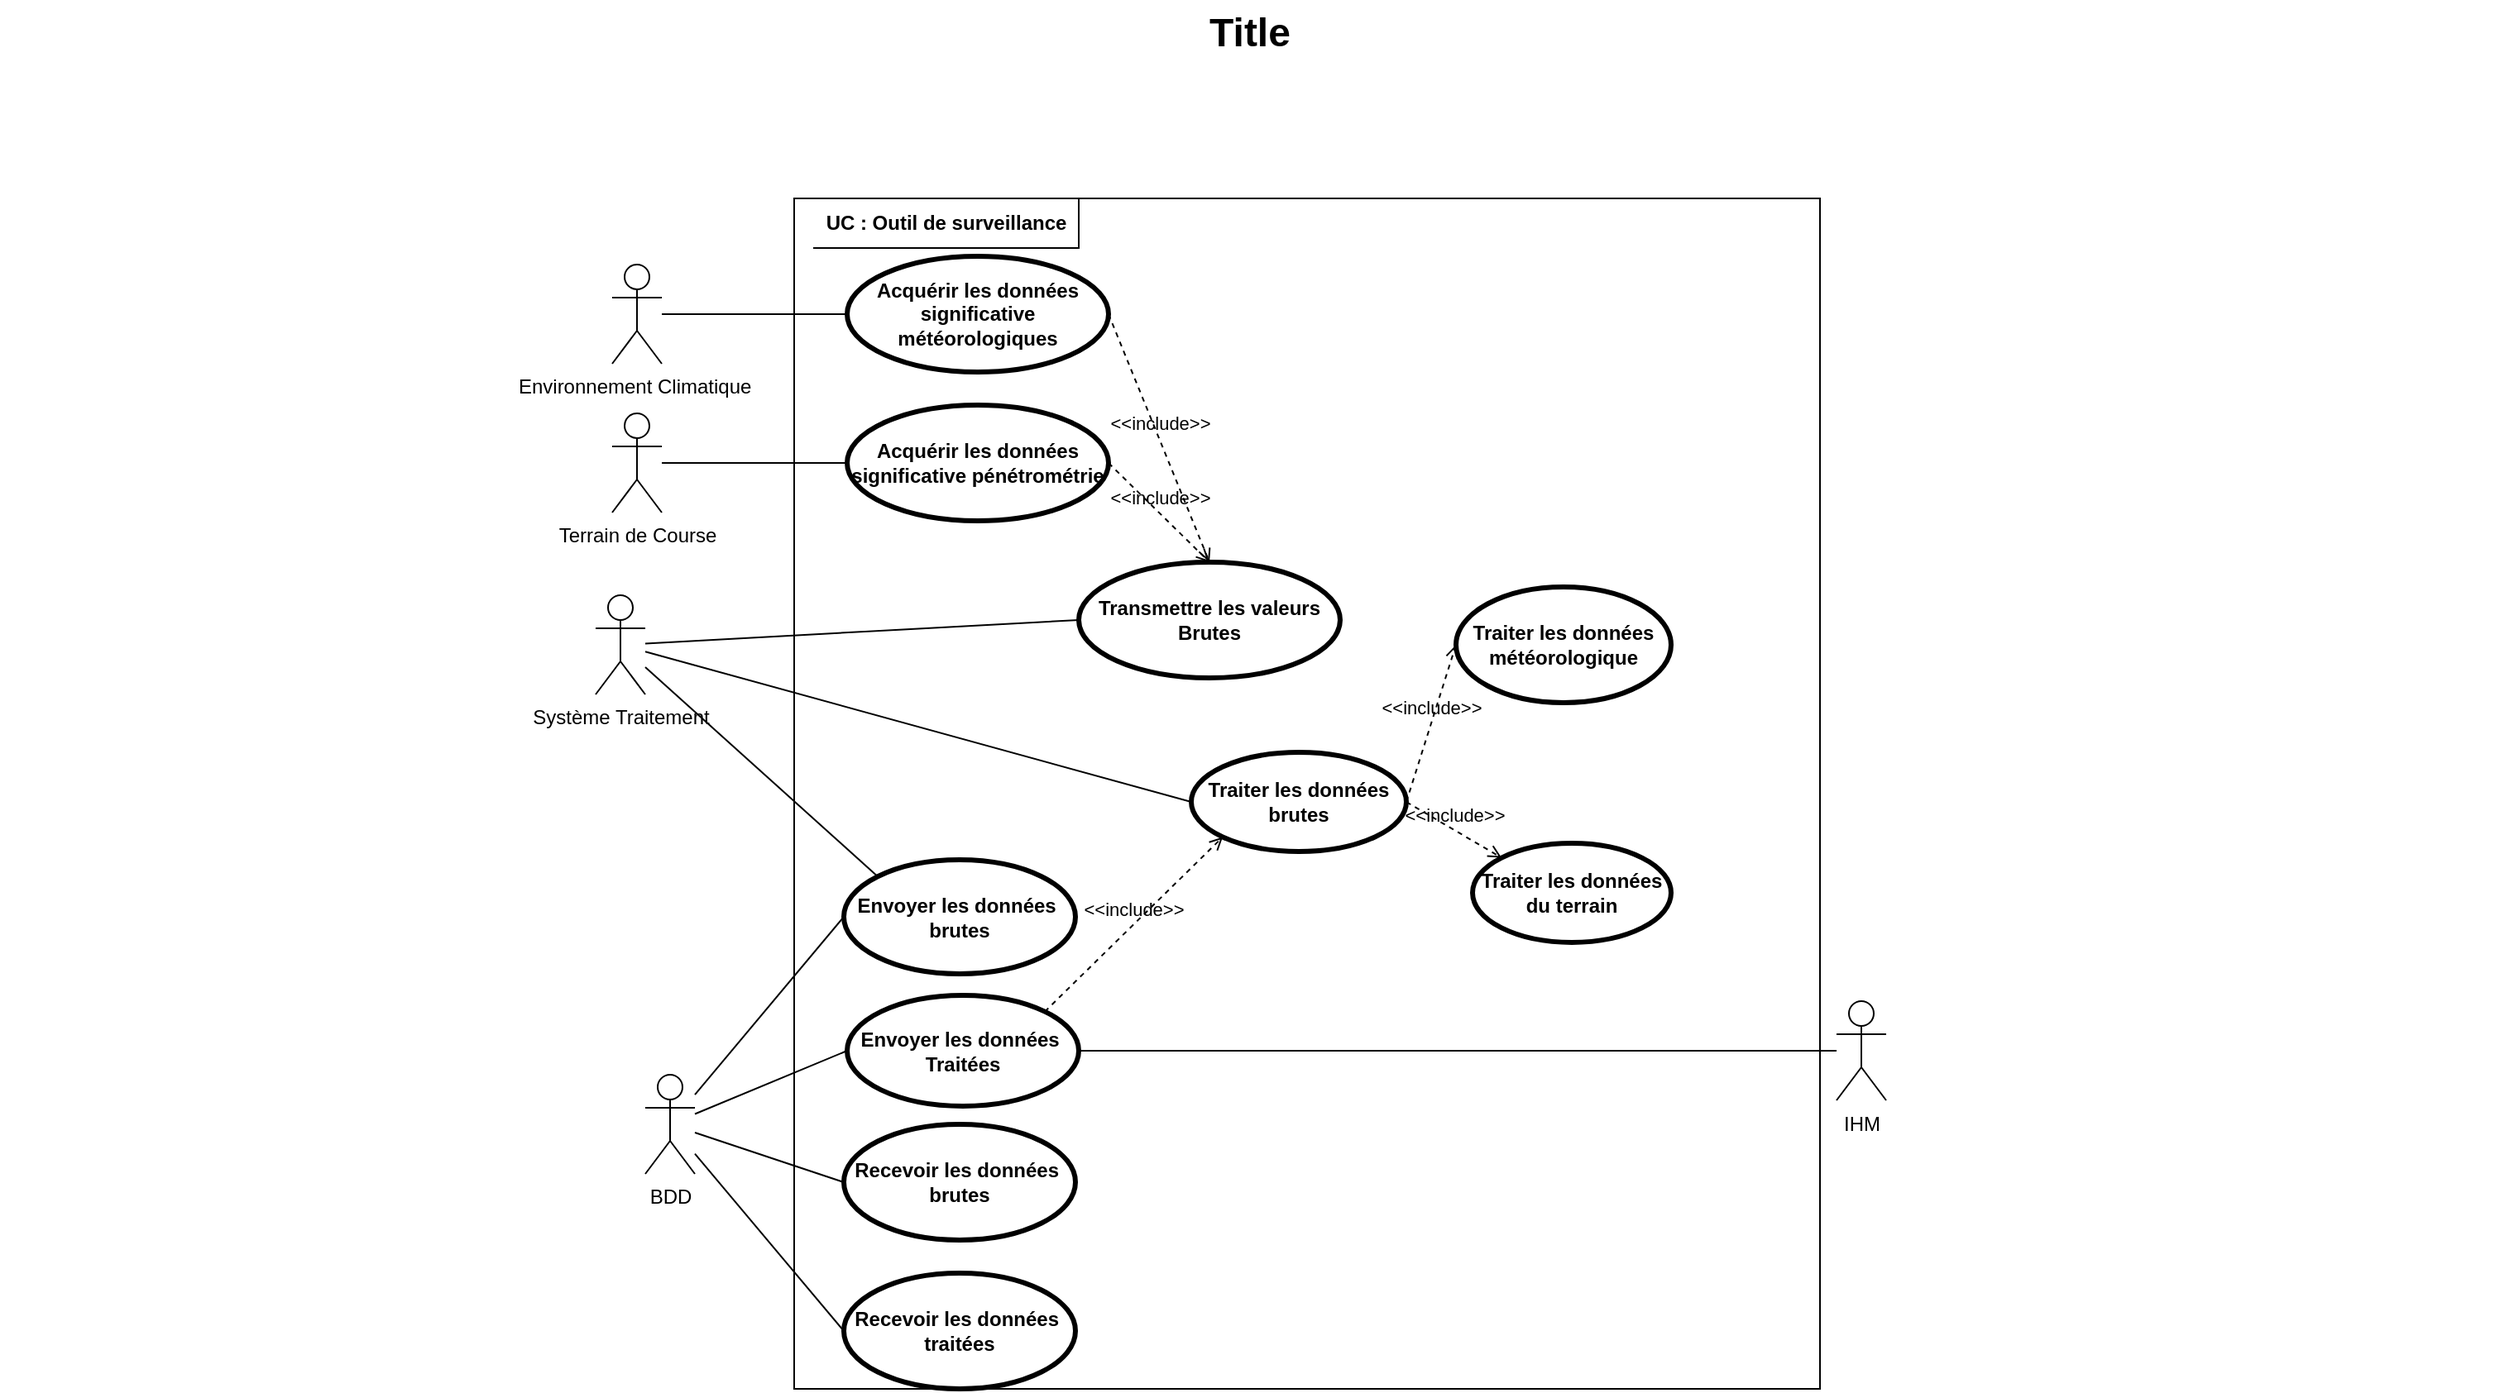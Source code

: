 <mxfile version="26.0.10">
  <diagram name="Page-1" id="929967ad-93f9-6ef4-fab6-5d389245f69c">
    <mxGraphModel dx="1715" dy="772" grid="1" gridSize="10" guides="1" tooltips="1" connect="1" arrows="1" fold="1" page="1" pageScale="1.5" pageWidth="1169" pageHeight="826" background="none" math="0" shadow="0">
      <root>
        <mxCell id="0" style=";html=1;" />
        <mxCell id="1" style=";html=1;" parent="0" />
        <mxCell id="1672d66443f91eb5-23" value="Title" style="text;strokeColor=none;fillColor=none;html=1;fontSize=24;fontStyle=1;verticalAlign=middle;align=center;" parent="1" vertex="1">
          <mxGeometry x="120" y="40" width="1510" height="40" as="geometry" />
        </mxCell>
        <mxCell id="NAl52OFVss7h0lzaxRIx-1" value="" style="rounded=0;whiteSpace=wrap;html=1;" vertex="1" parent="1">
          <mxGeometry x="600" y="160" width="620" height="720" as="geometry" />
        </mxCell>
        <mxCell id="NAl52OFVss7h0lzaxRIx-2" value="&lt;b&gt;UC : Outil de surveillance&lt;/b&gt;" style="shape=partialRectangle;whiteSpace=wrap;html=1;top=0;left=0;fillColor=none;" vertex="1" parent="1">
          <mxGeometry x="612" y="160" width="160" height="30" as="geometry" />
        </mxCell>
        <mxCell id="NAl52OFVss7h0lzaxRIx-3" value="Envoyer les données&amp;nbsp; brutes" style="shape=ellipse;html=1;strokeWidth=3;fontStyle=1;whiteSpace=wrap;align=center;perimeter=ellipsePerimeter;" vertex="1" parent="1">
          <mxGeometry x="630" y="560" width="140" height="69" as="geometry" />
        </mxCell>
        <mxCell id="NAl52OFVss7h0lzaxRIx-4" value="" style="edgeStyle=none;html=1;endArrow=none;verticalAlign=bottom;rounded=0;entryX=0;entryY=0.5;entryDx=0;entryDy=0;" edge="1" parent="1" source="NAl52OFVss7h0lzaxRIx-11" target="NAl52OFVss7h0lzaxRIx-3">
          <mxGeometry width="160" relative="1" as="geometry">
            <mxPoint x="547" y="264.5" as="sourcePoint" />
            <mxPoint x="632" y="264.5" as="targetPoint" />
          </mxGeometry>
        </mxCell>
        <mxCell id="NAl52OFVss7h0lzaxRIx-5" value="Traiter les données météorologique" style="shape=ellipse;html=1;strokeWidth=3;fontStyle=1;whiteSpace=wrap;align=center;perimeter=ellipsePerimeter;" vertex="1" parent="1">
          <mxGeometry x="1000" y="395" width="130" height="70" as="geometry" />
        </mxCell>
        <mxCell id="NAl52OFVss7h0lzaxRIx-6" value="Traiter les données brutes" style="shape=ellipse;html=1;strokeWidth=3;fontStyle=1;whiteSpace=wrap;align=center;perimeter=ellipsePerimeter;" vertex="1" parent="1">
          <mxGeometry x="840" y="495" width="130" height="60" as="geometry" />
        </mxCell>
        <mxCell id="NAl52OFVss7h0lzaxRIx-7" value="Traiter les données du terrain" style="shape=ellipse;html=1;strokeWidth=3;fontStyle=1;whiteSpace=wrap;align=center;perimeter=ellipsePerimeter;" vertex="1" parent="1">
          <mxGeometry x="1010" y="550" width="120" height="60" as="geometry" />
        </mxCell>
        <mxCell id="NAl52OFVss7h0lzaxRIx-8" value="&amp;lt;&amp;lt;include&amp;gt;&amp;gt;" style="edgeStyle=none;html=1;endArrow=open;verticalAlign=bottom;dashed=1;labelBackgroundColor=none;rounded=0;exitX=1;exitY=0;exitDx=0;exitDy=0;entryX=0;entryY=1;entryDx=0;entryDy=0;" edge="1" parent="1" source="NAl52OFVss7h0lzaxRIx-16" target="NAl52OFVss7h0lzaxRIx-6">
          <mxGeometry width="160" relative="1" as="geometry">
            <mxPoint x="762" y="427.5" as="sourcePoint" />
            <mxPoint x="962" y="280" as="targetPoint" />
          </mxGeometry>
        </mxCell>
        <mxCell id="NAl52OFVss7h0lzaxRIx-9" value="&amp;lt;&amp;lt;include&amp;gt;&amp;gt;" style="edgeStyle=none;html=1;endArrow=open;verticalAlign=bottom;dashed=1;labelBackgroundColor=none;rounded=0;entryX=0;entryY=0.5;entryDx=0;entryDy=0;exitX=1;exitY=0.5;exitDx=0;exitDy=0;" edge="1" parent="1" source="NAl52OFVss7h0lzaxRIx-6" target="NAl52OFVss7h0lzaxRIx-5">
          <mxGeometry width="160" relative="1" as="geometry">
            <mxPoint x="802" y="280" as="sourcePoint" />
            <mxPoint x="962" y="280" as="targetPoint" />
          </mxGeometry>
        </mxCell>
        <mxCell id="NAl52OFVss7h0lzaxRIx-10" value="&amp;lt;&amp;lt;include&amp;gt;&amp;gt;" style="edgeStyle=none;html=1;endArrow=open;verticalAlign=bottom;dashed=1;labelBackgroundColor=none;rounded=0;entryX=0;entryY=0;entryDx=0;entryDy=0;exitX=1;exitY=0.5;exitDx=0;exitDy=0;" edge="1" parent="1" source="NAl52OFVss7h0lzaxRIx-6" target="NAl52OFVss7h0lzaxRIx-7">
          <mxGeometry width="160" relative="1" as="geometry">
            <mxPoint x="802" y="280" as="sourcePoint" />
            <mxPoint x="962" y="280" as="targetPoint" />
          </mxGeometry>
        </mxCell>
        <mxCell id="NAl52OFVss7h0lzaxRIx-11" value="BDD" style="shape=umlActor;verticalLabelPosition=bottom;verticalAlign=top;html=1;outlineConnect=0;" vertex="1" parent="1">
          <mxGeometry x="510" y="690" width="30" height="60" as="geometry" />
        </mxCell>
        <mxCell id="NAl52OFVss7h0lzaxRIx-12" value="Recevoir les données&amp;nbsp; brutes" style="shape=ellipse;html=1;strokeWidth=3;fontStyle=1;whiteSpace=wrap;align=center;perimeter=ellipsePerimeter;" vertex="1" parent="1">
          <mxGeometry x="630" y="720" width="140" height="70" as="geometry" />
        </mxCell>
        <mxCell id="NAl52OFVss7h0lzaxRIx-13" value="" style="edgeStyle=none;html=1;endArrow=none;verticalAlign=bottom;rounded=0;entryX=0;entryY=0.5;entryDx=0;entryDy=0;" edge="1" parent="1" source="NAl52OFVss7h0lzaxRIx-11" target="NAl52OFVss7h0lzaxRIx-12">
          <mxGeometry width="160" relative="1" as="geometry">
            <mxPoint x="832" y="350" as="sourcePoint" />
            <mxPoint x="992" y="350" as="targetPoint" />
          </mxGeometry>
        </mxCell>
        <mxCell id="NAl52OFVss7h0lzaxRIx-14" value="" style="edgeStyle=none;html=1;endArrow=none;verticalAlign=bottom;rounded=0;entryX=0;entryY=0.5;entryDx=0;entryDy=0;" edge="1" parent="1" source="NAl52OFVss7h0lzaxRIx-11" target="NAl52OFVss7h0lzaxRIx-16">
          <mxGeometry width="160" relative="1" as="geometry">
            <mxPoint x="832" y="350" as="sourcePoint" />
            <mxPoint x="637" y="427.5" as="targetPoint" />
          </mxGeometry>
        </mxCell>
        <mxCell id="NAl52OFVss7h0lzaxRIx-15" value="Recevoir les données&amp;nbsp; traitées" style="shape=ellipse;html=1;strokeWidth=3;fontStyle=1;whiteSpace=wrap;align=center;perimeter=ellipsePerimeter;" vertex="1" parent="1">
          <mxGeometry x="630" y="810" width="140" height="70" as="geometry" />
        </mxCell>
        <mxCell id="NAl52OFVss7h0lzaxRIx-16" value="Envoyer les données&amp;nbsp; Traitées" style="shape=ellipse;html=1;strokeWidth=3;fontStyle=1;whiteSpace=wrap;align=center;perimeter=ellipsePerimeter;" vertex="1" parent="1">
          <mxGeometry x="632" y="642" width="140" height="67" as="geometry" />
        </mxCell>
        <mxCell id="NAl52OFVss7h0lzaxRIx-18" value="Acquérir les données significative météorologiques" style="shape=ellipse;html=1;strokeWidth=3;fontStyle=1;whiteSpace=wrap;align=center;perimeter=ellipsePerimeter;" vertex="1" parent="1">
          <mxGeometry x="632" y="195" width="158" height="70" as="geometry" />
        </mxCell>
        <mxCell id="NAl52OFVss7h0lzaxRIx-19" value="Acquérir les données significative pénétrométrie" style="shape=ellipse;html=1;strokeWidth=3;fontStyle=1;whiteSpace=wrap;align=center;perimeter=ellipsePerimeter;" vertex="1" parent="1">
          <mxGeometry x="632" y="285" width="158" height="70" as="geometry" />
        </mxCell>
        <mxCell id="NAl52OFVss7h0lzaxRIx-20" value="Environnement Climatique&amp;nbsp;" style="shape=umlActor;verticalLabelPosition=bottom;verticalAlign=top;html=1;outlineConnect=0;" vertex="1" parent="1">
          <mxGeometry x="490" y="200" width="30" height="60" as="geometry" />
        </mxCell>
        <mxCell id="NAl52OFVss7h0lzaxRIx-21" value="Terrain de Course" style="shape=umlActor;verticalLabelPosition=bottom;verticalAlign=top;html=1;outlineConnect=0;" vertex="1" parent="1">
          <mxGeometry x="490" y="290" width="30" height="60" as="geometry" />
        </mxCell>
        <mxCell id="NAl52OFVss7h0lzaxRIx-24" value="Transmettre les valeurs Brutes" style="shape=ellipse;html=1;strokeWidth=3;fontStyle=1;whiteSpace=wrap;align=center;perimeter=ellipsePerimeter;" vertex="1" parent="1">
          <mxGeometry x="772" y="380" width="158" height="70" as="geometry" />
        </mxCell>
        <mxCell id="NAl52OFVss7h0lzaxRIx-25" value="Système Traitement" style="shape=umlActor;verticalLabelPosition=bottom;verticalAlign=top;html=1;outlineConnect=0;" vertex="1" parent="1">
          <mxGeometry x="480" y="400" width="30" height="60" as="geometry" />
        </mxCell>
        <mxCell id="NAl52OFVss7h0lzaxRIx-28" value="&amp;lt;&amp;lt;include&amp;gt;&amp;gt;" style="edgeStyle=none;html=1;endArrow=open;verticalAlign=bottom;dashed=1;labelBackgroundColor=none;rounded=0;exitX=1;exitY=0.5;exitDx=0;exitDy=0;entryX=0.5;entryY=0;entryDx=0;entryDy=0;" edge="1" parent="1" source="NAl52OFVss7h0lzaxRIx-18" target="NAl52OFVss7h0lzaxRIx-24">
          <mxGeometry width="160" relative="1" as="geometry">
            <mxPoint x="1030" y="490" as="sourcePoint" />
            <mxPoint x="1190" y="490" as="targetPoint" />
          </mxGeometry>
        </mxCell>
        <mxCell id="NAl52OFVss7h0lzaxRIx-29" value="&amp;lt;&amp;lt;include&amp;gt;&amp;gt;" style="edgeStyle=none;html=1;endArrow=open;verticalAlign=bottom;dashed=1;labelBackgroundColor=none;rounded=0;exitX=1;exitY=0.5;exitDx=0;exitDy=0;entryX=0.5;entryY=0;entryDx=0;entryDy=0;" edge="1" parent="1" source="NAl52OFVss7h0lzaxRIx-19" target="NAl52OFVss7h0lzaxRIx-24">
          <mxGeometry width="160" relative="1" as="geometry">
            <mxPoint x="1040" y="500" as="sourcePoint" />
            <mxPoint x="1200" y="500" as="targetPoint" />
          </mxGeometry>
        </mxCell>
        <mxCell id="NAl52OFVss7h0lzaxRIx-31" value="IHM" style="shape=umlActor;verticalLabelPosition=bottom;verticalAlign=top;html=1;outlineConnect=0;" vertex="1" parent="1">
          <mxGeometry x="1230" y="645.5" width="30" height="60" as="geometry" />
        </mxCell>
        <mxCell id="NAl52OFVss7h0lzaxRIx-38" value="" style="edgeStyle=none;html=1;endArrow=none;verticalAlign=bottom;rounded=0;exitX=1;exitY=0.5;exitDx=0;exitDy=0;" edge="1" parent="1" source="NAl52OFVss7h0lzaxRIx-16" target="NAl52OFVss7h0lzaxRIx-31">
          <mxGeometry width="160" relative="1" as="geometry">
            <mxPoint x="640" y="600" as="sourcePoint" />
            <mxPoint x="800" y="600" as="targetPoint" />
          </mxGeometry>
        </mxCell>
        <mxCell id="NAl52OFVss7h0lzaxRIx-39" value="" style="edgeStyle=none;html=1;endArrow=none;verticalAlign=bottom;rounded=0;exitX=0;exitY=0.5;exitDx=0;exitDy=0;" edge="1" parent="1" source="NAl52OFVss7h0lzaxRIx-24" target="NAl52OFVss7h0lzaxRIx-25">
          <mxGeometry width="160" relative="1" as="geometry">
            <mxPoint x="370" y="600" as="sourcePoint" />
            <mxPoint x="530" y="600" as="targetPoint" />
          </mxGeometry>
        </mxCell>
        <mxCell id="NAl52OFVss7h0lzaxRIx-40" value="" style="edgeStyle=none;html=1;endArrow=none;verticalAlign=bottom;rounded=0;entryX=0;entryY=0.5;entryDx=0;entryDy=0;" edge="1" parent="1" source="NAl52OFVss7h0lzaxRIx-25" target="NAl52OFVss7h0lzaxRIx-6">
          <mxGeometry width="160" relative="1" as="geometry">
            <mxPoint x="380" y="610" as="sourcePoint" />
            <mxPoint x="540" y="610" as="targetPoint" />
          </mxGeometry>
        </mxCell>
        <mxCell id="NAl52OFVss7h0lzaxRIx-41" value="" style="edgeStyle=none;html=1;endArrow=none;verticalAlign=bottom;rounded=0;entryX=0;entryY=0;entryDx=0;entryDy=0;" edge="1" parent="1" source="NAl52OFVss7h0lzaxRIx-25" target="NAl52OFVss7h0lzaxRIx-3">
          <mxGeometry width="160" relative="1" as="geometry">
            <mxPoint x="390" y="620" as="sourcePoint" />
            <mxPoint x="550" y="620" as="targetPoint" />
          </mxGeometry>
        </mxCell>
        <mxCell id="NAl52OFVss7h0lzaxRIx-42" value="" style="edgeStyle=none;html=1;endArrow=none;verticalAlign=bottom;rounded=0;entryX=0;entryY=0.5;entryDx=0;entryDy=0;" edge="1" parent="1" source="NAl52OFVss7h0lzaxRIx-21" target="NAl52OFVss7h0lzaxRIx-19">
          <mxGeometry width="160" relative="1" as="geometry">
            <mxPoint x="400" y="630" as="sourcePoint" />
            <mxPoint x="560" y="630" as="targetPoint" />
          </mxGeometry>
        </mxCell>
        <mxCell id="NAl52OFVss7h0lzaxRIx-43" value="" style="edgeStyle=none;html=1;endArrow=none;verticalAlign=bottom;rounded=0;entryX=0;entryY=0.5;entryDx=0;entryDy=0;" edge="1" parent="1" source="NAl52OFVss7h0lzaxRIx-20" target="NAl52OFVss7h0lzaxRIx-18">
          <mxGeometry width="160" relative="1" as="geometry">
            <mxPoint x="410" y="640" as="sourcePoint" />
            <mxPoint x="570" y="640" as="targetPoint" />
          </mxGeometry>
        </mxCell>
        <mxCell id="NAl52OFVss7h0lzaxRIx-44" value="" style="edgeStyle=none;html=1;endArrow=none;verticalAlign=bottom;rounded=0;entryX=0;entryY=0.5;entryDx=0;entryDy=0;" edge="1" parent="1" source="NAl52OFVss7h0lzaxRIx-11" target="NAl52OFVss7h0lzaxRIx-15">
          <mxGeometry width="160" relative="1" as="geometry">
            <mxPoint x="420" y="650" as="sourcePoint" />
            <mxPoint x="580" y="650" as="targetPoint" />
          </mxGeometry>
        </mxCell>
      </root>
    </mxGraphModel>
  </diagram>
</mxfile>
